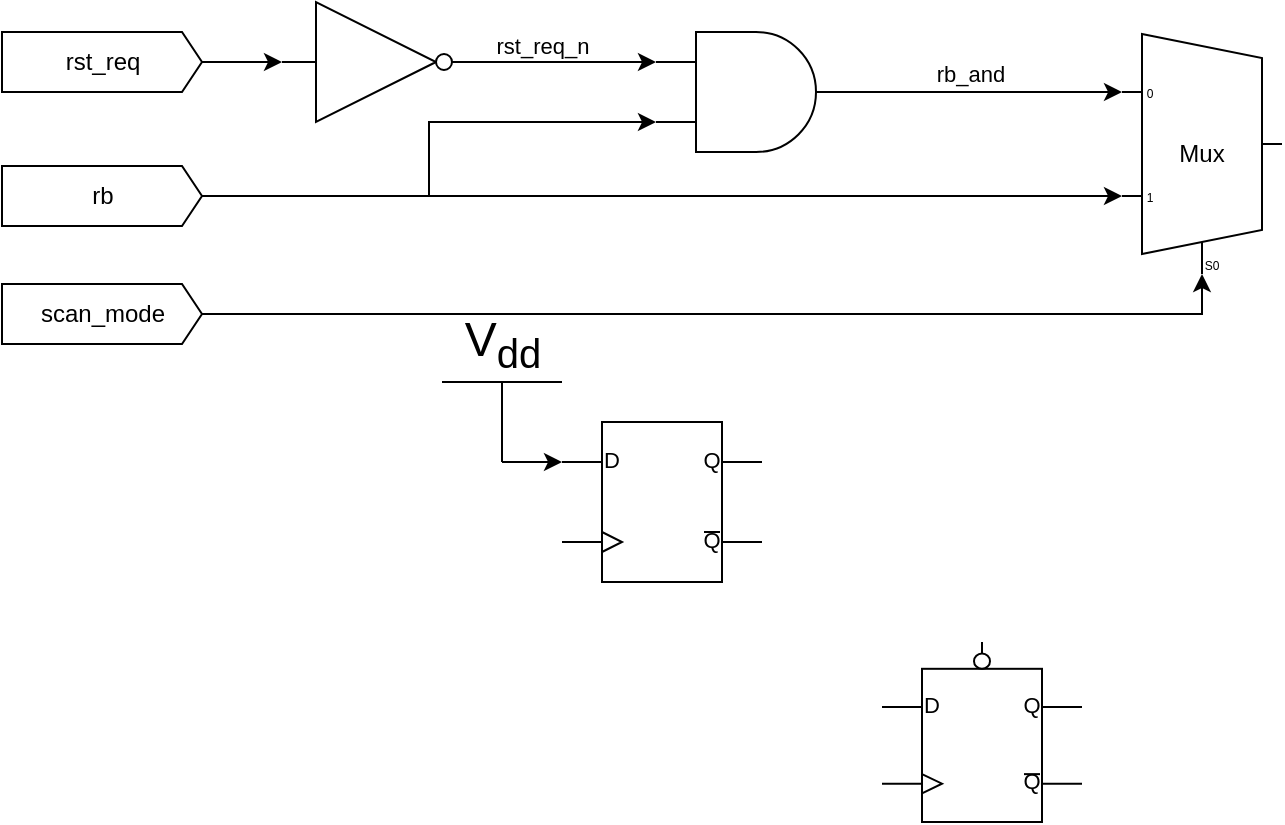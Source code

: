 <mxfile version="23.1.5" type="github">
  <diagram name="Page-1" id="Gb3lcBezUdDrgLFfBF2O">
    <mxGraphModel dx="1259" dy="730" grid="1" gridSize="10" guides="1" tooltips="1" connect="1" arrows="1" fold="1" page="1" pageScale="1" pageWidth="827" pageHeight="1169" math="0" shadow="0">
      <root>
        <mxCell id="0" />
        <mxCell id="1" parent="0" />
        <mxCell id="yrEbets0NNJ-oAbuuwBB-1" value="" style="verticalLabelPosition=bottom;shadow=0;dashed=0;align=center;html=1;verticalAlign=top;shape=mxgraph.electrical.logic_gates.logic_gate;operation=and;" parent="1" vertex="1">
          <mxGeometry x="337" y="205" width="100" height="60" as="geometry" />
        </mxCell>
        <mxCell id="yrEbets0NNJ-oAbuuwBB-2" value="" style="verticalLabelPosition=bottom;shadow=0;dashed=0;align=center;html=1;verticalAlign=top;shape=mxgraph.electrical.logic_gates.inverter_2;movableLabel=1;" parent="1" vertex="1">
          <mxGeometry x="150" y="190" width="100" height="60" as="geometry" />
        </mxCell>
        <mxCell id="yrEbets0NNJ-oAbuuwBB-3" value="" style="verticalLabelPosition=bottom;shadow=0;dashed=0;align=center;html=1;verticalAlign=top;shape=mxgraph.electrical.logic_gates.d_type_flip-flop;" parent="1" vertex="1">
          <mxGeometry x="290" y="400" width="100" height="80" as="geometry" />
        </mxCell>
        <mxCell id="yrEbets0NNJ-oAbuuwBB-4" value="Mux" style="shadow=0;dashed=0;align=center;html=1;strokeWidth=1;shape=mxgraph.electrical.abstract.mux2;whiteSpace=wrap;" parent="1" vertex="1">
          <mxGeometry x="570" y="206" width="80" height="120" as="geometry" />
        </mxCell>
        <mxCell id="yrEbets0NNJ-oAbuuwBB-5" style="edgeStyle=orthogonalEdgeStyle;rounded=0;orthogonalLoop=1;jettySize=auto;html=1;exitX=1;exitY=0.5;exitDx=0;exitDy=0;exitPerimeter=0;entryX=0;entryY=0.25;entryDx=0;entryDy=0;entryPerimeter=0;" parent="1" source="yrEbets0NNJ-oAbuuwBB-2" target="yrEbets0NNJ-oAbuuwBB-1" edge="1">
          <mxGeometry relative="1" as="geometry">
            <Array as="points">
              <mxPoint x="250" y="220" />
            </Array>
          </mxGeometry>
        </mxCell>
        <mxCell id="yrEbets0NNJ-oAbuuwBB-10" value="rst_req_n" style="edgeLabel;html=1;align=center;verticalAlign=bottom;resizable=0;points=[];labelPosition=center;verticalLabelPosition=top;" parent="yrEbets0NNJ-oAbuuwBB-5" vertex="1" connectable="0">
          <mxGeometry x="-0.16" y="4" relative="1" as="geometry">
            <mxPoint x="-7" y="4" as="offset" />
          </mxGeometry>
        </mxCell>
        <mxCell id="yrEbets0NNJ-oAbuuwBB-24" style="edgeStyle=orthogonalEdgeStyle;rounded=0;orthogonalLoop=1;jettySize=auto;html=1;exitX=1;exitY=0.5;exitDx=0;exitDy=0;exitPerimeter=0;entryX=0;entryY=0.217;entryDx=0;entryDy=3;entryPerimeter=0;" parent="1" source="yrEbets0NNJ-oAbuuwBB-1" target="yrEbets0NNJ-oAbuuwBB-4" edge="1">
          <mxGeometry relative="1" as="geometry" />
        </mxCell>
        <mxCell id="hpQbeCEYYpr7VmaYqbtR-41" value="rb_and" style="edgeLabel;html=1;align=center;verticalAlign=bottom;resizable=0;points=[];labelPosition=center;verticalLabelPosition=top;" vertex="1" connectable="0" parent="yrEbets0NNJ-oAbuuwBB-24">
          <mxGeometry x="-0.146" y="1" relative="1" as="geometry">
            <mxPoint as="offset" />
          </mxGeometry>
        </mxCell>
        <mxCell id="hpQbeCEYYpr7VmaYqbtR-43" value="" style="verticalLabelPosition=bottom;shadow=0;dashed=0;align=center;html=1;verticalAlign=top;shape=mxgraph.electrical.logic_gates.d_type_flip-flop_with_clear_2;" vertex="1" parent="1">
          <mxGeometry x="450" y="510" width="100" height="90" as="geometry" />
        </mxCell>
        <mxCell id="hpQbeCEYYpr7VmaYqbtR-53" value="scan_mode" style="shape=mxgraph.arrows2.arrow;verticalLabelPosition=middle;shadow=0;dashed=0;align=center;html=1;verticalAlign=middle;strokeWidth=1;dy=0;dx=10;notch=0;labelPosition=center;" vertex="1" parent="1">
          <mxGeometry x="10" y="331" width="100" height="30" as="geometry" />
        </mxCell>
        <mxCell id="hpQbeCEYYpr7VmaYqbtR-54" value="rst_req" style="shape=mxgraph.arrows2.arrow;verticalLabelPosition=middle;shadow=0;dashed=0;align=center;html=1;verticalAlign=middle;strokeWidth=1;dy=0;dx=10;notch=0;labelPosition=center;" vertex="1" parent="1">
          <mxGeometry x="10" y="205" width="100" height="30" as="geometry" />
        </mxCell>
        <mxCell id="hpQbeCEYYpr7VmaYqbtR-55" value="rb" style="shape=mxgraph.arrows2.arrow;verticalLabelPosition=middle;shadow=0;dashed=0;align=center;html=1;verticalAlign=middle;strokeWidth=1;dy=0;dx=10;notch=0;labelPosition=center;" vertex="1" parent="1">
          <mxGeometry x="10" y="272" width="100" height="30" as="geometry" />
        </mxCell>
        <mxCell id="hpQbeCEYYpr7VmaYqbtR-56" style="edgeStyle=orthogonalEdgeStyle;rounded=0;orthogonalLoop=1;jettySize=auto;html=1;exitX=1;exitY=0.5;exitDx=0;exitDy=0;exitPerimeter=0;entryX=0;entryY=0.5;entryDx=0;entryDy=0;entryPerimeter=0;" edge="1" parent="1" source="hpQbeCEYYpr7VmaYqbtR-54" target="yrEbets0NNJ-oAbuuwBB-2">
          <mxGeometry relative="1" as="geometry" />
        </mxCell>
        <mxCell id="hpQbeCEYYpr7VmaYqbtR-57" style="edgeStyle=orthogonalEdgeStyle;rounded=0;orthogonalLoop=1;jettySize=auto;html=1;exitX=1;exitY=0.5;exitDx=0;exitDy=0;exitPerimeter=0;entryX=0;entryY=0.75;entryDx=0;entryDy=0;entryPerimeter=0;" edge="1" parent="1" source="hpQbeCEYYpr7VmaYqbtR-55" target="yrEbets0NNJ-oAbuuwBB-1">
          <mxGeometry relative="1" as="geometry" />
        </mxCell>
        <mxCell id="hpQbeCEYYpr7VmaYqbtR-58" style="edgeStyle=orthogonalEdgeStyle;rounded=0;orthogonalLoop=1;jettySize=auto;html=1;exitX=1;exitY=0.5;exitDx=0;exitDy=0;exitPerimeter=0;entryX=0;entryY=0.65;entryDx=0;entryDy=3;entryPerimeter=0;" edge="1" parent="1" source="hpQbeCEYYpr7VmaYqbtR-55" target="yrEbets0NNJ-oAbuuwBB-4">
          <mxGeometry relative="1" as="geometry" />
        </mxCell>
        <mxCell id="hpQbeCEYYpr7VmaYqbtR-59" style="edgeStyle=orthogonalEdgeStyle;rounded=0;orthogonalLoop=1;jettySize=auto;html=1;exitX=1;exitY=0.5;exitDx=0;exitDy=0;exitPerimeter=0;entryX=0.375;entryY=1;entryDx=10;entryDy=0;entryPerimeter=0;" edge="1" parent="1" source="hpQbeCEYYpr7VmaYqbtR-53" target="yrEbets0NNJ-oAbuuwBB-4">
          <mxGeometry relative="1" as="geometry" />
        </mxCell>
        <mxCell id="hpQbeCEYYpr7VmaYqbtR-60" value="V&lt;sub&gt;dd&lt;/sub&gt;" style="verticalLabelPosition=top;verticalAlign=bottom;shape=mxgraph.electrical.signal_sources.vdd;shadow=0;dashed=0;align=center;strokeWidth=1;fontSize=24;html=1;flipV=1;" vertex="1" parent="1">
          <mxGeometry x="230" y="380" width="60" height="40" as="geometry" />
        </mxCell>
        <mxCell id="hpQbeCEYYpr7VmaYqbtR-61" style="edgeStyle=orthogonalEdgeStyle;rounded=0;orthogonalLoop=1;jettySize=auto;html=1;exitX=0.5;exitY=0;exitDx=0;exitDy=0;exitPerimeter=0;entryX=0;entryY=0.25;entryDx=0;entryDy=0;entryPerimeter=0;" edge="1" parent="1" source="hpQbeCEYYpr7VmaYqbtR-60" target="yrEbets0NNJ-oAbuuwBB-3">
          <mxGeometry relative="1" as="geometry" />
        </mxCell>
      </root>
    </mxGraphModel>
  </diagram>
</mxfile>
